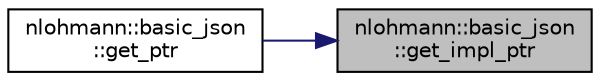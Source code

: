 digraph "nlohmann::basic_json::get_impl_ptr"
{
 // LATEX_PDF_SIZE
  edge [fontname="Helvetica",fontsize="10",labelfontname="Helvetica",labelfontsize="10"];
  node [fontname="Helvetica",fontsize="10",shape=record];
  rankdir="RL";
  Node1 [label="nlohmann::basic_json\l::get_impl_ptr",height=0.2,width=0.4,color="black", fillcolor="grey75", style="filled", fontcolor="black",tooltip="get a pointer to the value (object)"];
  Node1 -> Node2 [dir="back",color="midnightblue",fontsize="10",style="solid",fontname="Helvetica"];
  Node2 [label="nlohmann::basic_json\l::get_ptr",height=0.2,width=0.4,color="black", fillcolor="white", style="filled",URL="$classnlohmann_1_1basic__json.html#a85222410e03d8f5c8ff9c78cf9f6b1b6",tooltip="get a pointer value (implicit)"];
}

